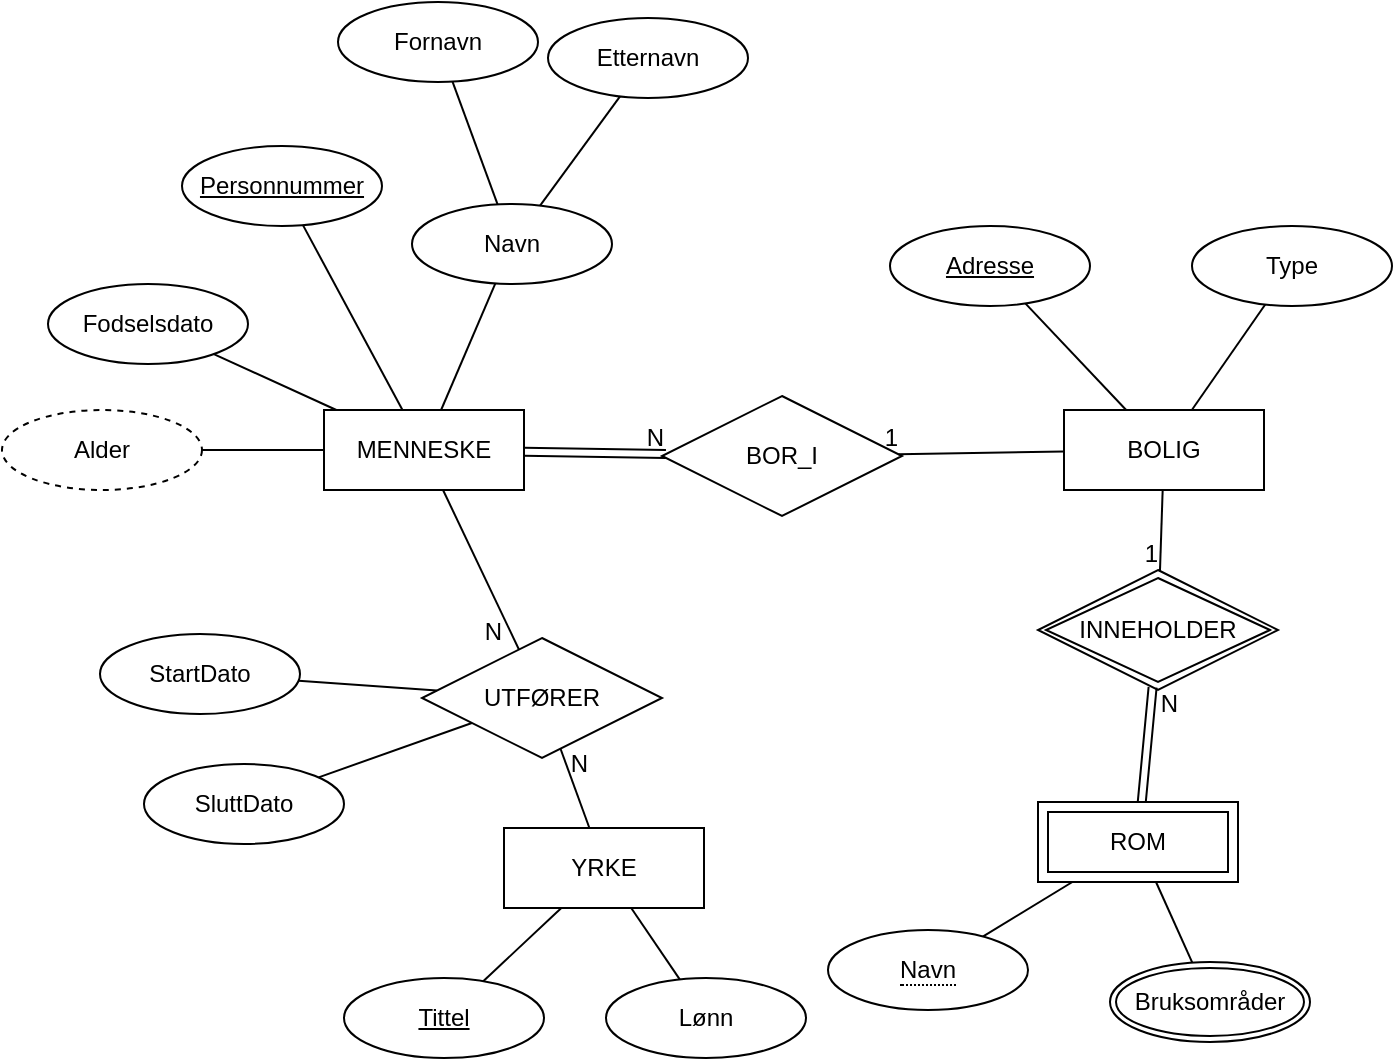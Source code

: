<mxfile version="13.9.9" type="device"><diagram id="Y0mrU3QpQGgx4am02M6G" name="Page-1"><mxGraphModel dx="1486" dy="806" grid="0" gridSize="10" guides="1" tooltips="1" connect="1" arrows="1" fold="1" page="0" pageScale="1" pageWidth="827" pageHeight="1169" math="0" shadow="0"><root><mxCell id="0"/><mxCell id="1" parent="0"/><mxCell id="va31y-xBiUBTe0snb01W-1" value="MENNESKE" style="whiteSpace=wrap;html=1;align=center;" parent="1" vertex="1"><mxGeometry x="75" y="310" width="100" height="40" as="geometry"/></mxCell><mxCell id="va31y-xBiUBTe0snb01W-2" value="Personnummer" style="ellipse;whiteSpace=wrap;html=1;align=center;fontStyle=4;" parent="1" vertex="1"><mxGeometry x="4" y="178" width="100" height="40" as="geometry"/></mxCell><mxCell id="va31y-xBiUBTe0snb01W-4" value="" style="endArrow=none;html=1;rounded=0;" parent="1" source="va31y-xBiUBTe0snb01W-2" target="va31y-xBiUBTe0snb01W-1" edge="1"><mxGeometry relative="1" as="geometry"><mxPoint x="-20" y="358" as="sourcePoint"/><mxPoint x="128" y="322" as="targetPoint"/></mxGeometry></mxCell><mxCell id="va31y-xBiUBTe0snb01W-5" value="Navn" style="ellipse;whiteSpace=wrap;html=1;align=center;" parent="1" vertex="1"><mxGeometry x="119" y="207" width="100" height="40" as="geometry"/></mxCell><mxCell id="va31y-xBiUBTe0snb01W-8" value="Etternavn" style="ellipse;whiteSpace=wrap;html=1;align=center;" parent="1" vertex="1"><mxGeometry x="187" y="114" width="100" height="40" as="geometry"/></mxCell><mxCell id="va31y-xBiUBTe0snb01W-9" value="Fornavn" style="ellipse;whiteSpace=wrap;html=1;align=center;" parent="1" vertex="1"><mxGeometry x="82" y="106" width="100" height="40" as="geometry"/></mxCell><mxCell id="va31y-xBiUBTe0snb01W-11" value="" style="endArrow=none;html=1;rounded=0;" parent="1" source="va31y-xBiUBTe0snb01W-8" target="va31y-xBiUBTe0snb01W-5" edge="1"><mxGeometry relative="1" as="geometry"><mxPoint x="45" y="330" as="sourcePoint"/><mxPoint x="205" y="330" as="targetPoint"/></mxGeometry></mxCell><mxCell id="va31y-xBiUBTe0snb01W-12" value="" style="endArrow=none;html=1;rounded=0;" parent="1" source="va31y-xBiUBTe0snb01W-5" target="va31y-xBiUBTe0snb01W-9" edge="1"><mxGeometry relative="1" as="geometry"><mxPoint x="45" y="330" as="sourcePoint"/><mxPoint x="205" y="330" as="targetPoint"/></mxGeometry></mxCell><mxCell id="va31y-xBiUBTe0snb01W-13" value="" style="endArrow=none;html=1;rounded=0;" parent="1" source="va31y-xBiUBTe0snb01W-5" target="va31y-xBiUBTe0snb01W-1" edge="1"><mxGeometry relative="1" as="geometry"><mxPoint x="45" y="330" as="sourcePoint"/><mxPoint x="205" y="330" as="targetPoint"/></mxGeometry></mxCell><mxCell id="va31y-xBiUBTe0snb01W-14" value="Fodselsdato" style="ellipse;whiteSpace=wrap;html=1;align=center;" parent="1" vertex="1"><mxGeometry x="-63" y="247" width="100" height="40" as="geometry"/></mxCell><mxCell id="va31y-xBiUBTe0snb01W-15" value="" style="endArrow=none;html=1;rounded=0;" parent="1" source="va31y-xBiUBTe0snb01W-14" target="va31y-xBiUBTe0snb01W-1" edge="1"><mxGeometry relative="1" as="geometry"><mxPoint x="45" y="330" as="sourcePoint"/><mxPoint x="205" y="330" as="targetPoint"/></mxGeometry></mxCell><mxCell id="va31y-xBiUBTe0snb01W-16" value="Alder" style="ellipse;whiteSpace=wrap;html=1;align=center;dashed=1;" parent="1" vertex="1"><mxGeometry x="-86" y="310" width="100" height="40" as="geometry"/></mxCell><mxCell id="va31y-xBiUBTe0snb01W-17" value="" style="endArrow=none;html=1;rounded=0;" parent="1" source="va31y-xBiUBTe0snb01W-1" target="va31y-xBiUBTe0snb01W-16" edge="1"><mxGeometry relative="1" as="geometry"><mxPoint x="51" y="388" as="sourcePoint"/><mxPoint x="211" y="388" as="targetPoint"/></mxGeometry></mxCell><mxCell id="va31y-xBiUBTe0snb01W-18" value="BOR_I" style="shape=rhombus;perimeter=rhombusPerimeter;whiteSpace=wrap;html=1;align=center;" parent="1" vertex="1"><mxGeometry x="244" y="303" width="120" height="60" as="geometry"/></mxCell><mxCell id="va31y-xBiUBTe0snb01W-19" value="BOLIG" style="whiteSpace=wrap;html=1;align=center;" parent="1" vertex="1"><mxGeometry x="445" y="310" width="100" height="40" as="geometry"/></mxCell><mxCell id="va31y-xBiUBTe0snb01W-21" value="" style="endArrow=none;html=1;rounded=0;" parent="1" source="va31y-xBiUBTe0snb01W-19" target="va31y-xBiUBTe0snb01W-18" edge="1"><mxGeometry relative="1" as="geometry"><mxPoint x="192" y="459" as="sourcePoint"/><mxPoint x="352" y="459" as="targetPoint"/></mxGeometry></mxCell><mxCell id="va31y-xBiUBTe0snb01W-22" value="1" style="resizable=0;html=1;align=right;verticalAlign=bottom;" parent="va31y-xBiUBTe0snb01W-21" connectable="0" vertex="1"><mxGeometry x="1" relative="1" as="geometry"/></mxCell><mxCell id="va31y-xBiUBTe0snb01W-23" value="" style="endArrow=none;html=1;rounded=0;shape=link;" parent="1" source="va31y-xBiUBTe0snb01W-1" target="va31y-xBiUBTe0snb01W-18" edge="1"><mxGeometry relative="1" as="geometry"><mxPoint x="99" y="446" as="sourcePoint"/><mxPoint x="259" y="446" as="targetPoint"/></mxGeometry></mxCell><mxCell id="va31y-xBiUBTe0snb01W-24" value="N" style="resizable=0;html=1;align=right;verticalAlign=bottom;" parent="va31y-xBiUBTe0snb01W-23" connectable="0" vertex="1"><mxGeometry x="1" relative="1" as="geometry"/></mxCell><mxCell id="va31y-xBiUBTe0snb01W-25" value="Adresse" style="ellipse;whiteSpace=wrap;html=1;align=center;fontStyle=4;" parent="1" vertex="1"><mxGeometry x="358" y="218" width="100" height="40" as="geometry"/></mxCell><mxCell id="va31y-xBiUBTe0snb01W-26" value="Type" style="ellipse;whiteSpace=wrap;html=1;align=center;" parent="1" vertex="1"><mxGeometry x="509" y="218" width="100" height="40" as="geometry"/></mxCell><mxCell id="va31y-xBiUBTe0snb01W-27" value="" style="endArrow=none;html=1;rounded=0;" parent="1" source="va31y-xBiUBTe0snb01W-25" target="va31y-xBiUBTe0snb01W-19" edge="1"><mxGeometry relative="1" as="geometry"><mxPoint x="189" y="302" as="sourcePoint"/><mxPoint x="349" y="302" as="targetPoint"/></mxGeometry></mxCell><mxCell id="va31y-xBiUBTe0snb01W-28" value="" style="endArrow=none;html=1;rounded=0;" parent="1" source="va31y-xBiUBTe0snb01W-26" target="va31y-xBiUBTe0snb01W-19" edge="1"><mxGeometry relative="1" as="geometry"><mxPoint x="189" y="302" as="sourcePoint"/><mxPoint x="349" y="302" as="targetPoint"/></mxGeometry></mxCell><mxCell id="va31y-xBiUBTe0snb01W-31" value="INNEHOLDER" style="shape=rhombus;double=1;perimeter=rhombusPerimeter;whiteSpace=wrap;html=1;align=center;" parent="1" vertex="1"><mxGeometry x="432" y="390" width="120" height="60" as="geometry"/></mxCell><mxCell id="va31y-xBiUBTe0snb01W-32" value="ROM" style="shape=ext;margin=3;double=1;whiteSpace=wrap;html=1;align=center;" parent="1" vertex="1"><mxGeometry x="432" y="506" width="100" height="40" as="geometry"/></mxCell><mxCell id="va31y-xBiUBTe0snb01W-33" value="" style="endArrow=none;html=1;rounded=0;" parent="1" source="va31y-xBiUBTe0snb01W-19" target="va31y-xBiUBTe0snb01W-31" edge="1"><mxGeometry relative="1" as="geometry"><mxPoint x="49" y="439" as="sourcePoint"/><mxPoint x="209" y="439" as="targetPoint"/></mxGeometry></mxCell><mxCell id="va31y-xBiUBTe0snb01W-34" value="1" style="resizable=0;html=1;align=right;verticalAlign=bottom;" parent="va31y-xBiUBTe0snb01W-33" connectable="0" vertex="1"><mxGeometry x="1" relative="1" as="geometry"/></mxCell><mxCell id="va31y-xBiUBTe0snb01W-35" value="" style="endArrow=none;html=1;rounded=0;shape=link;" parent="1" source="va31y-xBiUBTe0snb01W-32" target="va31y-xBiUBTe0snb01W-31" edge="1"><mxGeometry relative="1" as="geometry"><mxPoint x="498" y="518" as="sourcePoint"/><mxPoint x="349" y="302" as="targetPoint"/></mxGeometry></mxCell><mxCell id="va31y-xBiUBTe0snb01W-36" value="N" style="resizable=0;html=1;align=right;verticalAlign=bottom;" parent="va31y-xBiUBTe0snb01W-35" connectable="0" vertex="1"><mxGeometry x="1" relative="1" as="geometry"><mxPoint x="13" y="17" as="offset"/></mxGeometry></mxCell><mxCell id="va31y-xBiUBTe0snb01W-38" value="" style="endArrow=none;html=1;rounded=0;" parent="1" source="va31y-xBiUBTe0snb01W-39" target="va31y-xBiUBTe0snb01W-32" edge="1"><mxGeometry relative="1" as="geometry"><mxPoint x="348.447" y="565.242" as="sourcePoint"/><mxPoint x="216" y="435" as="targetPoint"/></mxGeometry></mxCell><mxCell id="va31y-xBiUBTe0snb01W-39" value="&lt;span style=&quot;border-bottom: 1px dotted&quot;&gt;Navn&lt;/span&gt;" style="ellipse;whiteSpace=wrap;html=1;align=center;" parent="1" vertex="1"><mxGeometry x="327" y="570" width="100" height="40" as="geometry"/></mxCell><mxCell id="va31y-xBiUBTe0snb01W-42" value="Bruksområder" style="ellipse;shape=doubleEllipse;margin=3;whiteSpace=wrap;html=1;align=center;" parent="1" vertex="1"><mxGeometry x="468" y="586" width="100" height="40" as="geometry"/></mxCell><mxCell id="va31y-xBiUBTe0snb01W-44" value="" style="endArrow=none;html=1;rounded=0;" parent="1" source="va31y-xBiUBTe0snb01W-42" target="va31y-xBiUBTe0snb01W-32" edge="1"><mxGeometry relative="1" as="geometry"><mxPoint x="189" y="302" as="sourcePoint"/><mxPoint x="349" y="302" as="targetPoint"/></mxGeometry></mxCell><mxCell id="va31y-xBiUBTe0snb01W-45" value="UTFØRER" style="shape=rhombus;perimeter=rhombusPerimeter;whiteSpace=wrap;html=1;align=center;" parent="1" vertex="1"><mxGeometry x="124" y="424" width="120" height="60" as="geometry"/></mxCell><mxCell id="va31y-xBiUBTe0snb01W-46" value="YRKE" style="whiteSpace=wrap;html=1;align=center;" parent="1" vertex="1"><mxGeometry x="165" y="519" width="100" height="40" as="geometry"/></mxCell><mxCell id="va31y-xBiUBTe0snb01W-49" value="" style="endArrow=none;html=1;rounded=0;" parent="1" source="va31y-xBiUBTe0snb01W-1" target="va31y-xBiUBTe0snb01W-45" edge="1"><mxGeometry relative="1" as="geometry"><mxPoint x="56" y="388" as="sourcePoint"/><mxPoint x="216" y="388" as="targetPoint"/></mxGeometry></mxCell><mxCell id="va31y-xBiUBTe0snb01W-50" value="N" style="resizable=0;html=1;align=right;verticalAlign=bottom;" parent="va31y-xBiUBTe0snb01W-49" connectable="0" vertex="1"><mxGeometry x="1" relative="1" as="geometry"><mxPoint x="-8" as="offset"/></mxGeometry></mxCell><mxCell id="va31y-xBiUBTe0snb01W-51" value="" style="endArrow=none;html=1;rounded=0;" parent="1" source="va31y-xBiUBTe0snb01W-46" target="va31y-xBiUBTe0snb01W-45" edge="1"><mxGeometry relative="1" as="geometry"><mxPoint x="-42" y="648" as="sourcePoint"/><mxPoint x="118" y="648" as="targetPoint"/></mxGeometry></mxCell><mxCell id="va31y-xBiUBTe0snb01W-52" value="N" style="resizable=0;html=1;align=right;verticalAlign=bottom;" parent="va31y-xBiUBTe0snb01W-51" connectable="0" vertex="1"><mxGeometry x="1" relative="1" as="geometry"><mxPoint x="14" y="16" as="offset"/></mxGeometry></mxCell><mxCell id="va31y-xBiUBTe0snb01W-53" value="Tittel" style="ellipse;whiteSpace=wrap;html=1;align=center;fontStyle=4;" parent="1" vertex="1"><mxGeometry x="85" y="594" width="100" height="40" as="geometry"/></mxCell><mxCell id="va31y-xBiUBTe0snb01W-54" value="" style="endArrow=none;html=1;rounded=0;" parent="1" source="va31y-xBiUBTe0snb01W-46" target="va31y-xBiUBTe0snb01W-53" edge="1"><mxGeometry relative="1" as="geometry"><mxPoint x="186" y="613" as="sourcePoint"/><mxPoint x="346" y="613" as="targetPoint"/></mxGeometry></mxCell><mxCell id="va31y-xBiUBTe0snb01W-56" value="Lønn" style="ellipse;whiteSpace=wrap;html=1;align=center;" parent="1" vertex="1"><mxGeometry x="216" y="594" width="100" height="40" as="geometry"/></mxCell><mxCell id="va31y-xBiUBTe0snb01W-57" value="" style="endArrow=none;html=1;rounded=0;" parent="1" source="va31y-xBiUBTe0snb01W-46" target="va31y-xBiUBTe0snb01W-56" edge="1"><mxGeometry relative="1" as="geometry"><mxPoint x="49" y="639" as="sourcePoint"/><mxPoint x="209" y="639" as="targetPoint"/></mxGeometry></mxCell><mxCell id="va31y-xBiUBTe0snb01W-58" value="StartDato" style="ellipse;whiteSpace=wrap;html=1;align=center;" parent="1" vertex="1"><mxGeometry x="-37" y="422" width="100" height="40" as="geometry"/></mxCell><mxCell id="va31y-xBiUBTe0snb01W-59" value="" style="endArrow=none;html=1;rounded=0;" parent="1" source="va31y-xBiUBTe0snb01W-58" target="va31y-xBiUBTe0snb01W-45" edge="1"><mxGeometry relative="1" as="geometry"><mxPoint x="-73" y="512" as="sourcePoint"/><mxPoint x="87" y="512" as="targetPoint"/></mxGeometry></mxCell><mxCell id="va31y-xBiUBTe0snb01W-60" value="" style="endArrow=none;html=1;rounded=0;" parent="1" source="va31y-xBiUBTe0snb01W-61" target="va31y-xBiUBTe0snb01W-45" edge="1"><mxGeometry relative="1" as="geometry"><mxPoint x="-45" y="540" as="sourcePoint"/><mxPoint x="115" y="540" as="targetPoint"/></mxGeometry></mxCell><mxCell id="va31y-xBiUBTe0snb01W-61" value="SluttDato" style="ellipse;whiteSpace=wrap;html=1;align=center;" parent="1" vertex="1"><mxGeometry x="-15" y="487" width="100" height="40" as="geometry"/></mxCell></root></mxGraphModel></diagram></mxfile>
